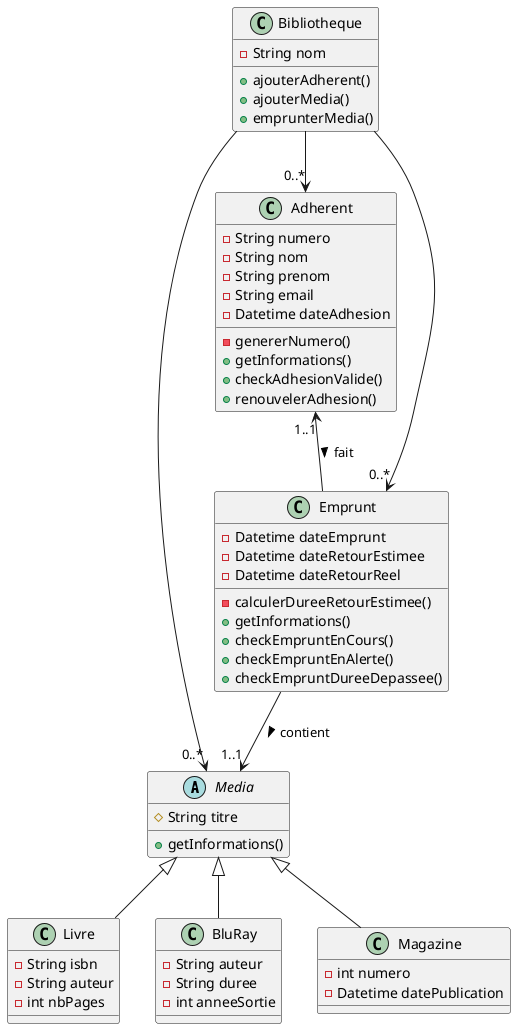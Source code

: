@startuml
abstract class Media{
    #String titre
    +getInformations()
}
class Livre {
    -String isbn
    -String auteur
    -int nbPages
}
class BluRay{
    -String auteur
    -String duree
    -int anneeSortie
}
class Magazine{
    -int numero
    -Datetime datePublication
}

class Adherent{
    -String numero
    -String nom
    -String prenom
    -String email
    -Datetime dateAdhesion
    -genererNumero()
    +getInformations()
    +checkAdhesionValide()
    +renouvelerAdhesion()
}
class Emprunt{
    -Datetime dateEmprunt
    -Datetime dateRetourEstimee
    -Datetime dateRetourReel
    -calculerDureeRetourEstimee()
    +getInformations()
    +checkEmpruntEnCours()
    +checkEmpruntEnAlerte()
    +checkEmpruntDureeDepassee()

}
class Bibliotheque{
    -String nom
    +ajouterAdherent()
    +ajouterMedia()
    +emprunterMedia()
}

Bibliotheque-->"0..*"Media
Bibliotheque-->"0..*"Adherent
Bibliotheque-->"0..*"Emprunt
Media <|-- Livre
Media <|-- BluRay
Media <|-- Magazine
Adherent "1..1" <-- Emprunt : fait >
Emprunt --> "1..1" Media : contient >

@enduml

